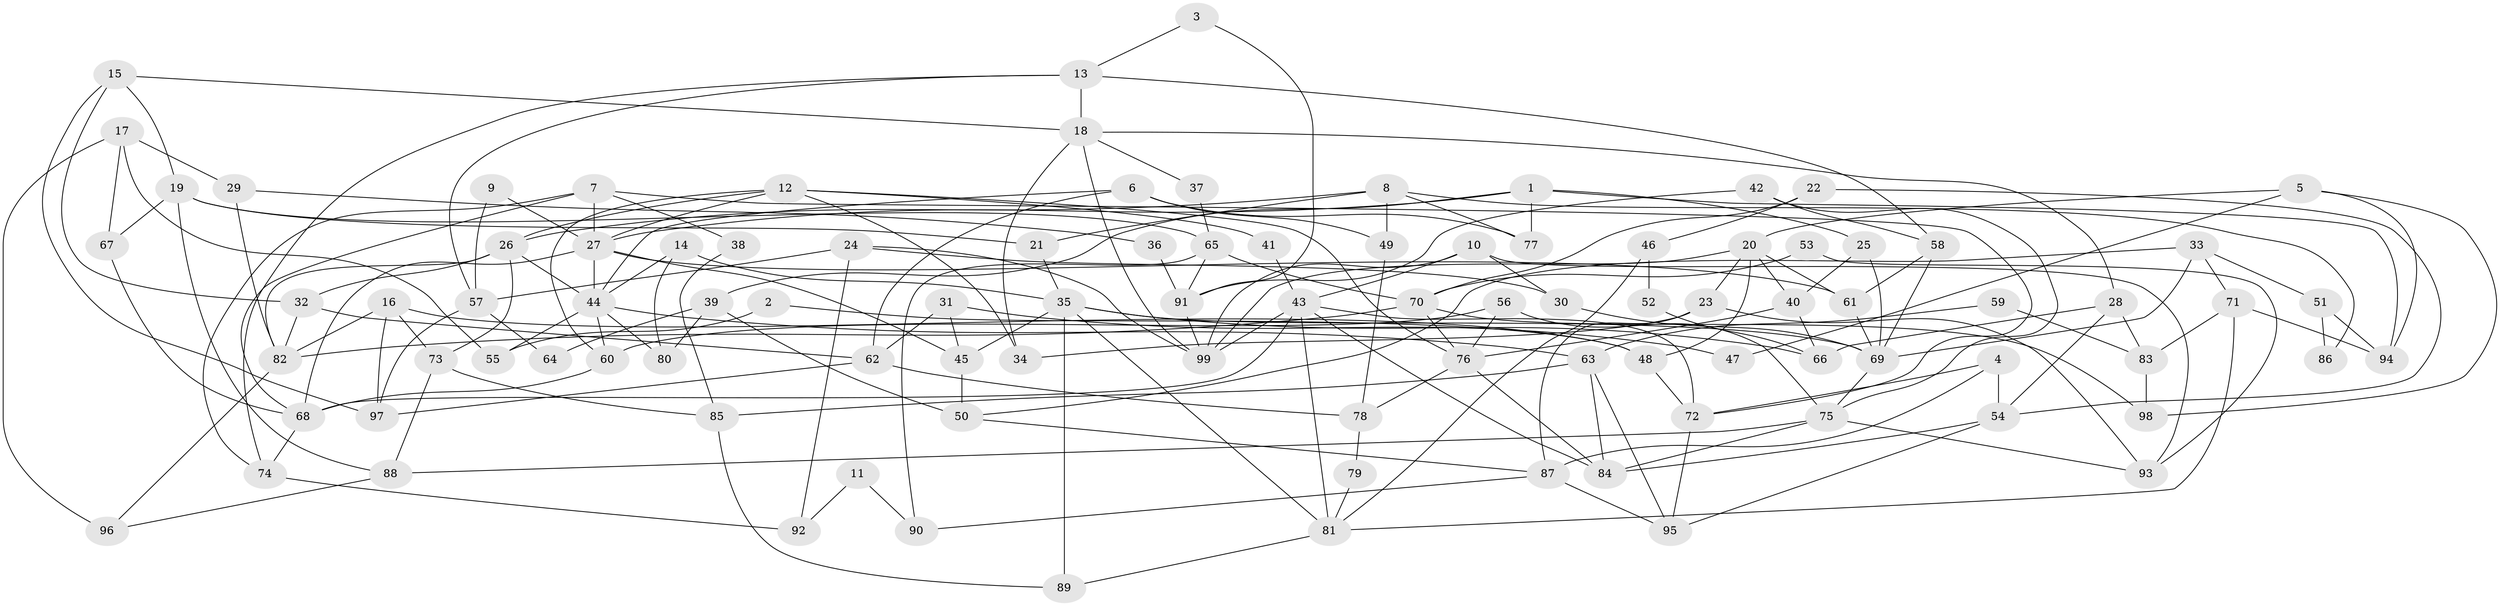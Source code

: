 // Generated by graph-tools (version 1.1) at 2025/15/03/09/25 04:15:11]
// undirected, 99 vertices, 198 edges
graph export_dot {
graph [start="1"]
  node [color=gray90,style=filled];
  1;
  2;
  3;
  4;
  5;
  6;
  7;
  8;
  9;
  10;
  11;
  12;
  13;
  14;
  15;
  16;
  17;
  18;
  19;
  20;
  21;
  22;
  23;
  24;
  25;
  26;
  27;
  28;
  29;
  30;
  31;
  32;
  33;
  34;
  35;
  36;
  37;
  38;
  39;
  40;
  41;
  42;
  43;
  44;
  45;
  46;
  47;
  48;
  49;
  50;
  51;
  52;
  53;
  54;
  55;
  56;
  57;
  58;
  59;
  60;
  61;
  62;
  63;
  64;
  65;
  66;
  67;
  68;
  69;
  70;
  71;
  72;
  73;
  74;
  75;
  76;
  77;
  78;
  79;
  80;
  81;
  82;
  83;
  84;
  85;
  86;
  87;
  88;
  89;
  90;
  91;
  92;
  93;
  94;
  95;
  96;
  97;
  98;
  99;
  1 -- 94;
  1 -- 27;
  1 -- 25;
  1 -- 39;
  1 -- 77;
  2 -- 55;
  2 -- 48;
  3 -- 13;
  3 -- 91;
  4 -- 87;
  4 -- 72;
  4 -- 54;
  5 -- 20;
  5 -- 98;
  5 -- 47;
  5 -- 94;
  6 -- 62;
  6 -- 77;
  6 -- 44;
  6 -- 49;
  7 -- 27;
  7 -- 68;
  7 -- 38;
  7 -- 72;
  7 -- 74;
  8 -- 21;
  8 -- 26;
  8 -- 49;
  8 -- 77;
  8 -- 86;
  9 -- 27;
  9 -- 57;
  10 -- 99;
  10 -- 43;
  10 -- 30;
  10 -- 93;
  11 -- 90;
  11 -- 92;
  12 -- 27;
  12 -- 60;
  12 -- 26;
  12 -- 34;
  12 -- 41;
  12 -- 76;
  13 -- 74;
  13 -- 18;
  13 -- 57;
  13 -- 58;
  14 -- 35;
  14 -- 44;
  14 -- 80;
  15 -- 32;
  15 -- 18;
  15 -- 19;
  15 -- 97;
  16 -- 82;
  16 -- 97;
  16 -- 48;
  16 -- 73;
  17 -- 67;
  17 -- 96;
  17 -- 29;
  17 -- 55;
  18 -- 99;
  18 -- 34;
  18 -- 28;
  18 -- 37;
  19 -- 88;
  19 -- 21;
  19 -- 65;
  19 -- 67;
  20 -- 40;
  20 -- 48;
  20 -- 23;
  20 -- 61;
  20 -- 99;
  21 -- 35;
  22 -- 70;
  22 -- 54;
  22 -- 46;
  23 -- 87;
  23 -- 34;
  23 -- 93;
  24 -- 99;
  24 -- 30;
  24 -- 57;
  24 -- 92;
  25 -- 40;
  25 -- 69;
  26 -- 44;
  26 -- 32;
  26 -- 73;
  26 -- 82;
  27 -- 44;
  27 -- 61;
  27 -- 45;
  27 -- 68;
  28 -- 54;
  28 -- 66;
  28 -- 83;
  29 -- 82;
  29 -- 36;
  30 -- 69;
  31 -- 62;
  31 -- 45;
  31 -- 47;
  32 -- 62;
  32 -- 82;
  33 -- 69;
  33 -- 50;
  33 -- 51;
  33 -- 71;
  35 -- 89;
  35 -- 69;
  35 -- 45;
  35 -- 66;
  35 -- 81;
  36 -- 91;
  37 -- 65;
  38 -- 85;
  39 -- 80;
  39 -- 50;
  39 -- 64;
  40 -- 76;
  40 -- 66;
  41 -- 43;
  42 -- 58;
  42 -- 75;
  42 -- 91;
  43 -- 99;
  43 -- 84;
  43 -- 68;
  43 -- 72;
  43 -- 81;
  44 -- 63;
  44 -- 55;
  44 -- 60;
  44 -- 80;
  45 -- 50;
  46 -- 81;
  46 -- 52;
  48 -- 72;
  49 -- 78;
  50 -- 87;
  51 -- 94;
  51 -- 86;
  52 -- 66;
  53 -- 70;
  53 -- 93;
  54 -- 84;
  54 -- 95;
  56 -- 75;
  56 -- 60;
  56 -- 76;
  57 -- 64;
  57 -- 97;
  58 -- 69;
  58 -- 61;
  59 -- 63;
  59 -- 83;
  60 -- 68;
  61 -- 69;
  62 -- 97;
  62 -- 78;
  63 -- 84;
  63 -- 95;
  63 -- 85;
  65 -- 70;
  65 -- 90;
  65 -- 91;
  67 -- 68;
  68 -- 74;
  69 -- 75;
  70 -- 82;
  70 -- 76;
  70 -- 98;
  71 -- 81;
  71 -- 83;
  71 -- 94;
  72 -- 95;
  73 -- 85;
  73 -- 88;
  74 -- 92;
  75 -- 93;
  75 -- 84;
  75 -- 88;
  76 -- 78;
  76 -- 84;
  78 -- 79;
  79 -- 81;
  81 -- 89;
  82 -- 96;
  83 -- 98;
  85 -- 89;
  87 -- 95;
  87 -- 90;
  88 -- 96;
  91 -- 99;
}

